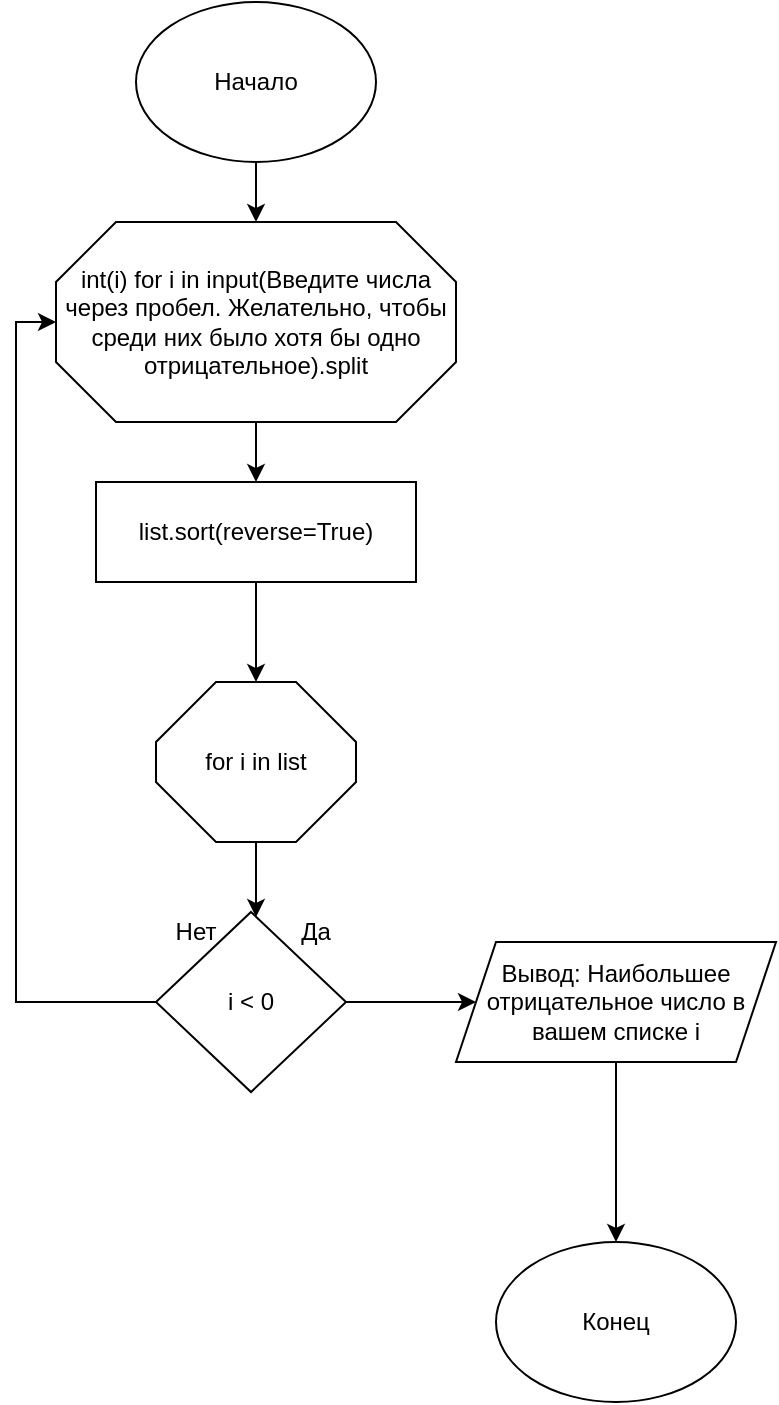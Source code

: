 <mxfile version="16.1.2" type="github">
  <diagram id="o-xOagHclc8CXqynoaLd" name="Page-1">
    <mxGraphModel dx="782" dy="418" grid="1" gridSize="10" guides="1" tooltips="1" connect="1" arrows="1" fold="1" page="1" pageScale="1" pageWidth="827" pageHeight="1169" math="0" shadow="0">
      <root>
        <mxCell id="0" />
        <mxCell id="1" parent="0" />
        <mxCell id="hRPNHQPZ2LypxkFfQPC_-11" style="edgeStyle=orthogonalEdgeStyle;rounded=0;orthogonalLoop=1;jettySize=auto;html=1;entryX=0.5;entryY=0;entryDx=0;entryDy=0;entryPerimeter=0;" edge="1" parent="1" source="hRPNHQPZ2LypxkFfQPC_-1" target="hRPNHQPZ2LypxkFfQPC_-2">
          <mxGeometry relative="1" as="geometry" />
        </mxCell>
        <mxCell id="hRPNHQPZ2LypxkFfQPC_-1" value="Начало" style="ellipse;whiteSpace=wrap;html=1;" vertex="1" parent="1">
          <mxGeometry x="340" y="40" width="120" height="80" as="geometry" />
        </mxCell>
        <mxCell id="hRPNHQPZ2LypxkFfQPC_-12" style="edgeStyle=orthogonalEdgeStyle;rounded=0;orthogonalLoop=1;jettySize=auto;html=1;entryX=0.5;entryY=0;entryDx=0;entryDy=0;" edge="1" parent="1" source="hRPNHQPZ2LypxkFfQPC_-2" target="hRPNHQPZ2LypxkFfQPC_-3">
          <mxGeometry relative="1" as="geometry" />
        </mxCell>
        <mxCell id="hRPNHQPZ2LypxkFfQPC_-2" value="int(i) for i in input(Введите числа через пробел. Желательно, чтобы среди них было хотя бы одно отрицательное).split" style="whiteSpace=wrap;html=1;shape=mxgraph.basic.octagon2;align=center;verticalAlign=middle;dx=15;" vertex="1" parent="1">
          <mxGeometry x="300" y="150" width="200" height="100" as="geometry" />
        </mxCell>
        <mxCell id="hRPNHQPZ2LypxkFfQPC_-13" style="edgeStyle=orthogonalEdgeStyle;rounded=0;orthogonalLoop=1;jettySize=auto;html=1;entryX=0.5;entryY=0;entryDx=0;entryDy=0;entryPerimeter=0;" edge="1" parent="1" source="hRPNHQPZ2LypxkFfQPC_-3" target="hRPNHQPZ2LypxkFfQPC_-4">
          <mxGeometry relative="1" as="geometry" />
        </mxCell>
        <mxCell id="hRPNHQPZ2LypxkFfQPC_-3" value="list.sort(reverse=True)" style="rounded=0;whiteSpace=wrap;html=1;" vertex="1" parent="1">
          <mxGeometry x="320" y="280" width="160" height="50" as="geometry" />
        </mxCell>
        <mxCell id="hRPNHQPZ2LypxkFfQPC_-14" style="edgeStyle=orthogonalEdgeStyle;rounded=0;orthogonalLoop=1;jettySize=auto;html=1;entryX=1;entryY=0.25;entryDx=0;entryDy=0;" edge="1" parent="1" source="hRPNHQPZ2LypxkFfQPC_-4" target="hRPNHQPZ2LypxkFfQPC_-7">
          <mxGeometry relative="1" as="geometry">
            <Array as="points">
              <mxPoint x="400" y="390" />
              <mxPoint x="400" y="390" />
            </Array>
          </mxGeometry>
        </mxCell>
        <mxCell id="hRPNHQPZ2LypxkFfQPC_-4" value="for i in list" style="whiteSpace=wrap;html=1;shape=mxgraph.basic.octagon2;align=center;verticalAlign=middle;dx=15;" vertex="1" parent="1">
          <mxGeometry x="350" y="380" width="100" height="80" as="geometry" />
        </mxCell>
        <mxCell id="hRPNHQPZ2LypxkFfQPC_-9" style="edgeStyle=orthogonalEdgeStyle;rounded=0;orthogonalLoop=1;jettySize=auto;html=1;entryX=0;entryY=0.5;entryDx=0;entryDy=0;entryPerimeter=0;" edge="1" parent="1" source="hRPNHQPZ2LypxkFfQPC_-5" target="hRPNHQPZ2LypxkFfQPC_-2">
          <mxGeometry relative="1" as="geometry">
            <Array as="points">
              <mxPoint x="280" y="540" />
              <mxPoint x="280" y="200" />
            </Array>
          </mxGeometry>
        </mxCell>
        <mxCell id="hRPNHQPZ2LypxkFfQPC_-10" style="edgeStyle=orthogonalEdgeStyle;rounded=0;orthogonalLoop=1;jettySize=auto;html=1;entryX=0;entryY=0.5;entryDx=0;entryDy=0;" edge="1" parent="1" source="hRPNHQPZ2LypxkFfQPC_-5" target="hRPNHQPZ2LypxkFfQPC_-8">
          <mxGeometry relative="1" as="geometry" />
        </mxCell>
        <mxCell id="hRPNHQPZ2LypxkFfQPC_-5" value="i &amp;lt; 0" style="rhombus;whiteSpace=wrap;html=1;" vertex="1" parent="1">
          <mxGeometry x="350" y="495" width="95" height="90" as="geometry" />
        </mxCell>
        <mxCell id="hRPNHQPZ2LypxkFfQPC_-6" value="Да" style="text;html=1;strokeColor=none;fillColor=none;align=center;verticalAlign=middle;whiteSpace=wrap;rounded=0;" vertex="1" parent="1">
          <mxGeometry x="400" y="490" width="60" height="30" as="geometry" />
        </mxCell>
        <mxCell id="hRPNHQPZ2LypxkFfQPC_-7" value="Нет" style="text;html=1;strokeColor=none;fillColor=none;align=center;verticalAlign=middle;whiteSpace=wrap;rounded=0;" vertex="1" parent="1">
          <mxGeometry x="340" y="490" width="60" height="30" as="geometry" />
        </mxCell>
        <mxCell id="hRPNHQPZ2LypxkFfQPC_-16" style="edgeStyle=orthogonalEdgeStyle;rounded=0;orthogonalLoop=1;jettySize=auto;html=1;entryX=0.5;entryY=0;entryDx=0;entryDy=0;" edge="1" parent="1" source="hRPNHQPZ2LypxkFfQPC_-8" target="hRPNHQPZ2LypxkFfQPC_-15">
          <mxGeometry relative="1" as="geometry" />
        </mxCell>
        <mxCell id="hRPNHQPZ2LypxkFfQPC_-8" value="Вывод: Наибольшее отрицательное число в вашем списке i" style="shape=parallelogram;perimeter=parallelogramPerimeter;whiteSpace=wrap;html=1;fixedSize=1;" vertex="1" parent="1">
          <mxGeometry x="500" y="510" width="160" height="60" as="geometry" />
        </mxCell>
        <mxCell id="hRPNHQPZ2LypxkFfQPC_-15" value="Конец" style="ellipse;whiteSpace=wrap;html=1;" vertex="1" parent="1">
          <mxGeometry x="520" y="660" width="120" height="80" as="geometry" />
        </mxCell>
      </root>
    </mxGraphModel>
  </diagram>
</mxfile>
